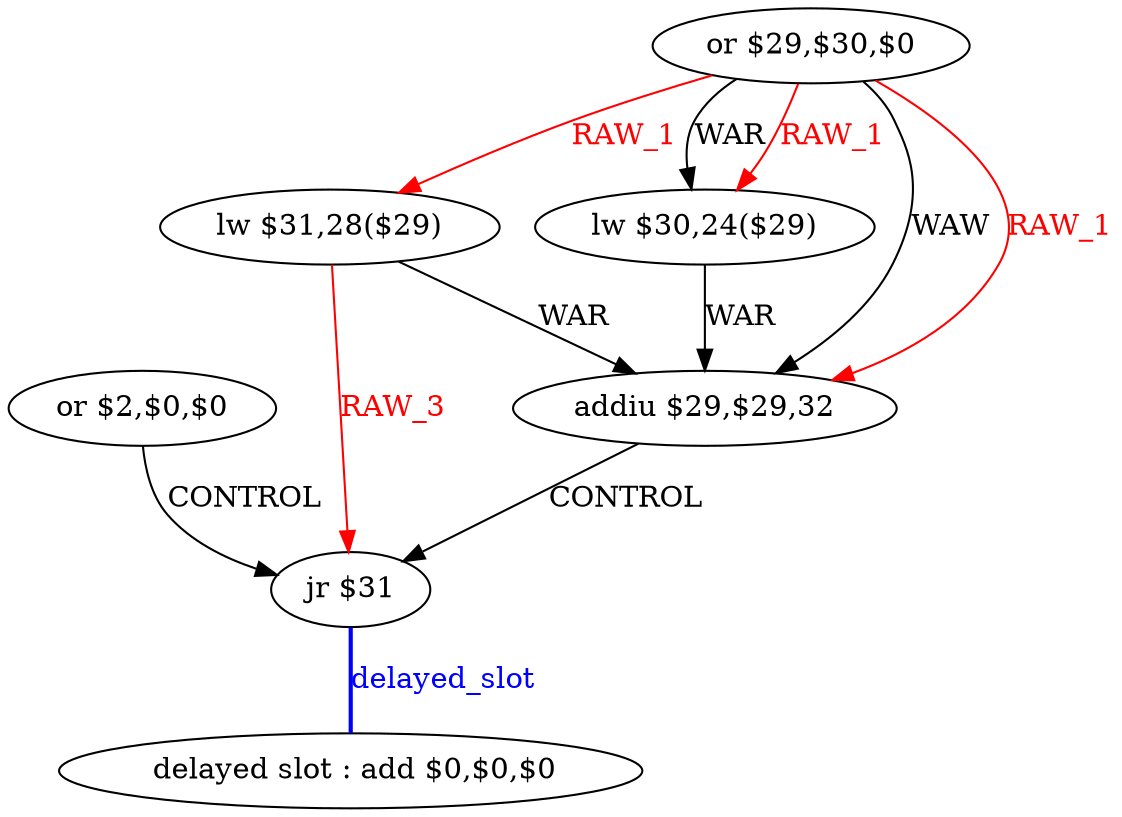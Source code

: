 digraph G1 {
node [shape = ellipse];
i6 [label = " delayed slot : add $0,$0,$0"] ;
i5 ->  i6 [style = bold, dir= none, fontcolor = blue, color = blue, label= "delayed_slot"];
i5 [label = "jr $31"] ;
i0 [label = "or $2,$0,$0"] ;
i0 ->  i5 [label= "CONTROL"];
i1 [label = "or $29,$30,$0"] ;
i1 ->  i2 [color = red, fontcolor = red, label= "RAW_1"];
i1 ->  i3 [label= "WAR"];
i1 ->  i3 [color = red, fontcolor = red, label= "RAW_1"];
i1 ->  i4 [label= "WAW"];
i1 ->  i4 [color = red, fontcolor = red, label= "RAW_1"];
i2 [label = "lw $31,28($29)"] ;
i2 ->  i4 [label= "WAR"];
i2 ->  i5 [color = red, fontcolor = red, label= "RAW_3"];
i4 [label = "addiu $29,$29,32"] ;
i4 ->  i5 [label= "CONTROL"];
i3 [label = "lw $30,24($29)"] ;
i3 ->  i4 [label= "WAR"];
}
